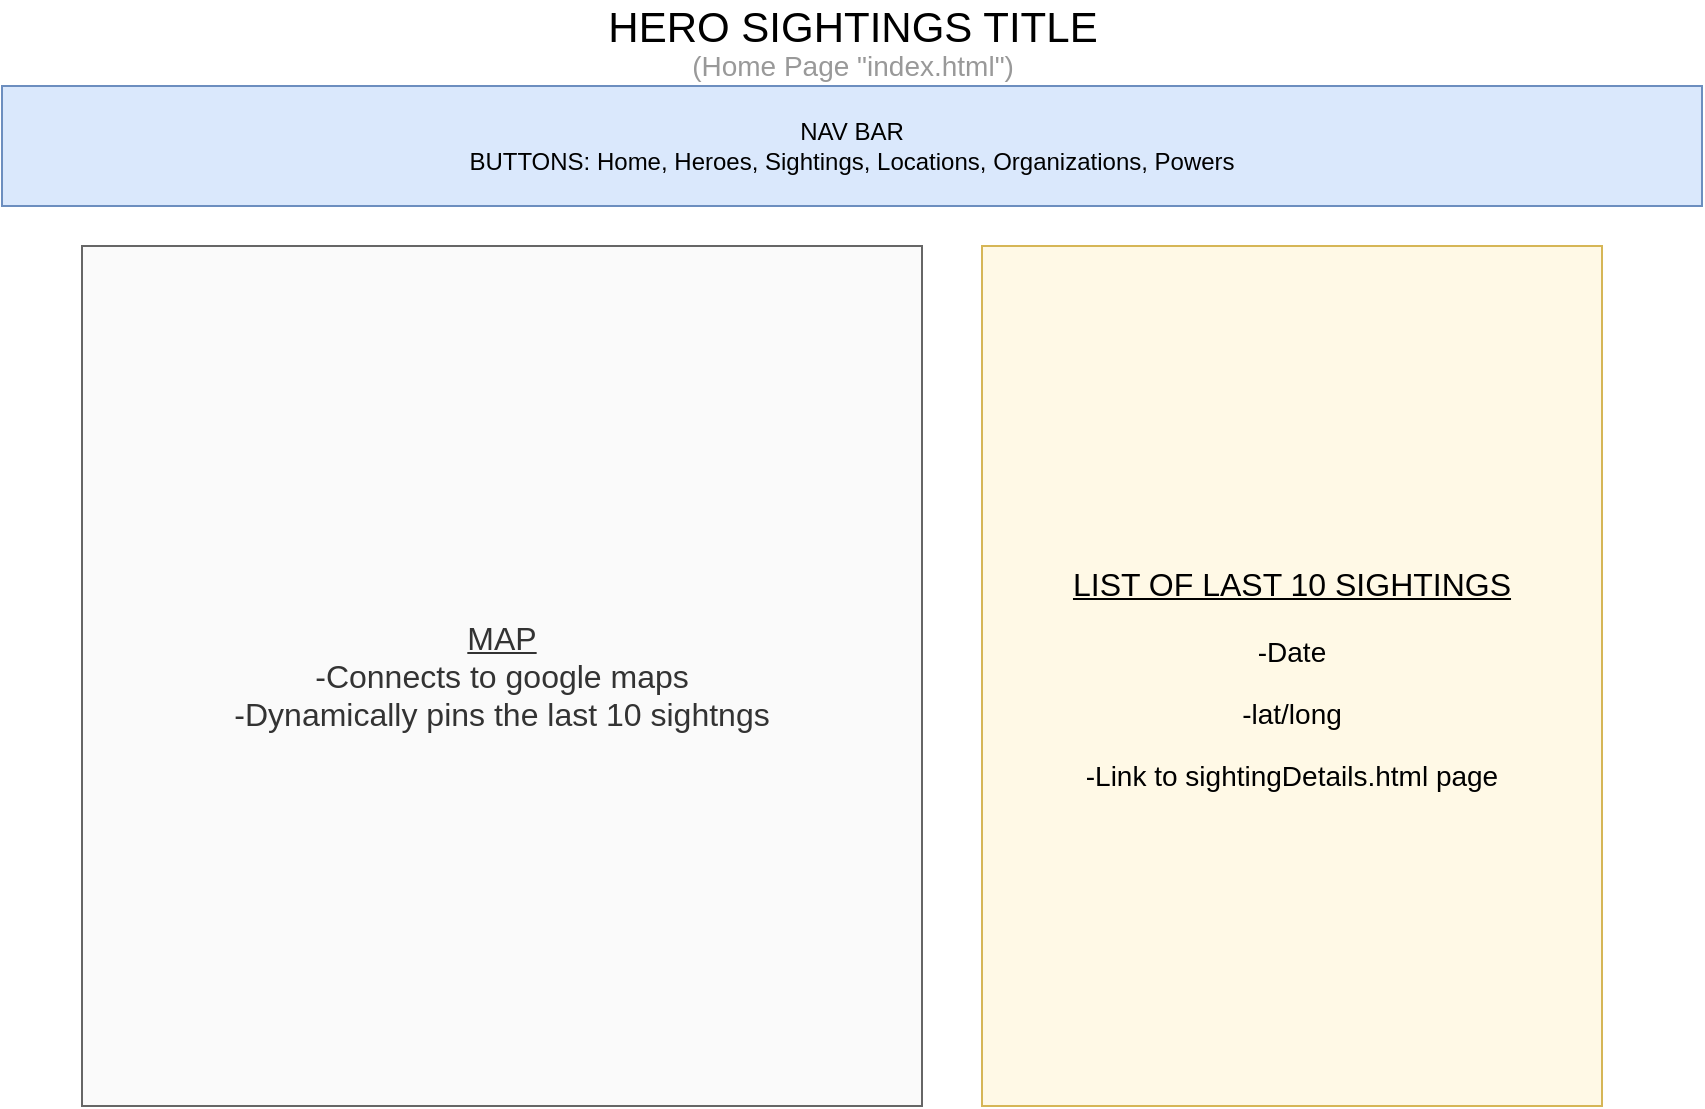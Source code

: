 <mxfile version="15.2.9" type="device"><diagram id="3-fKkCcu_n3lweKFbLQB" name="Page-1"><mxGraphModel dx="1038" dy="632" grid="1" gridSize="10" guides="1" tooltips="1" connect="1" arrows="1" fold="1" page="1" pageScale="1" pageWidth="850" pageHeight="1100" math="0" shadow="0"><root><mxCell id="0"/><mxCell id="1" parent="0"/><mxCell id="tdCEeMpjcaRyggLavtsG-1" value="&lt;div&gt;NAV BAR &lt;br&gt;&lt;/div&gt;&lt;div&gt;BUTTONS: Home, Heroes, Sightings, Locations, Organizations, Powers&lt;/div&gt;" style="rounded=0;whiteSpace=wrap;html=1;fillColor=#dae8fc;strokeColor=#6c8ebf;" vertex="1" parent="1"><mxGeometry y="50" width="850" height="60" as="geometry"/></mxCell><mxCell id="tdCEeMpjcaRyggLavtsG-2" value="&lt;font style=&quot;font-size: 21px&quot;&gt;HERO SIGHTINGS TITLE&lt;/font&gt;" style="text;html=1;align=center;verticalAlign=middle;resizable=0;points=[];autosize=1;strokeColor=none;fillColor=none;" vertex="1" parent="1"><mxGeometry x="295" y="10" width="260" height="20" as="geometry"/></mxCell><mxCell id="tdCEeMpjcaRyggLavtsG-3" value="&lt;div style=&quot;font-size: 16px&quot;&gt;&lt;font style=&quot;font-size: 16px&quot;&gt;&lt;u&gt;MAP&lt;/u&gt;&lt;/font&gt;&lt;/div&gt;&lt;div style=&quot;font-size: 16px&quot;&gt;&lt;font style=&quot;font-size: 16px&quot;&gt;-Connects to google maps&lt;/font&gt;&lt;/div&gt;&lt;div style=&quot;font-size: 16px&quot;&gt;&lt;font style=&quot;font-size: 16px&quot;&gt;-Dynamically pins the last 10 sightngs&lt;br&gt;&lt;/font&gt;&lt;/div&gt;" style="rounded=0;whiteSpace=wrap;html=1;fillColor=#FAFAFA;strokeColor=#666666;fontColor=#333333;" vertex="1" parent="1"><mxGeometry x="40" y="130" width="420" height="430" as="geometry"/></mxCell><mxCell id="tdCEeMpjcaRyggLavtsG-4" value="&lt;p style=&quot;font-size: 16px&quot;&gt;&lt;u&gt;LIST OF LAST 10 SIGHTINGS&lt;/u&gt;&lt;/p&gt;&lt;p style=&quot;font-size: 14px&quot;&gt;-Date&lt;/p&gt;&lt;p style=&quot;font-size: 14px&quot;&gt;-lat/long&lt;/p&gt;&lt;p style=&quot;font-size: 14px&quot;&gt;-Link to sightingDetails.html page&lt;br&gt;&lt;/p&gt;" style="rounded=0;whiteSpace=wrap;html=1;fillColor=#FFF9E6;strokeColor=#d6b656;" vertex="1" parent="1"><mxGeometry x="490" y="130" width="310" height="430" as="geometry"/></mxCell><mxCell id="tdCEeMpjcaRyggLavtsG-5" value="&lt;div style=&quot;font-size: 14px&quot; align=&quot;left&quot;&gt;&lt;font style=&quot;font-size: 14px&quot;&gt;&lt;font color=&quot;#999999&quot;&gt;(Home Page &quot;index.html&quot;)&lt;/font&gt;&lt;br&gt;&lt;/font&gt;&lt;/div&gt;" style="text;html=1;align=center;verticalAlign=middle;resizable=0;points=[];autosize=1;strokeColor=none;fillColor=none;" vertex="1" parent="1"><mxGeometry x="335" y="30" width="180" height="20" as="geometry"/></mxCell></root></mxGraphModel></diagram></mxfile>